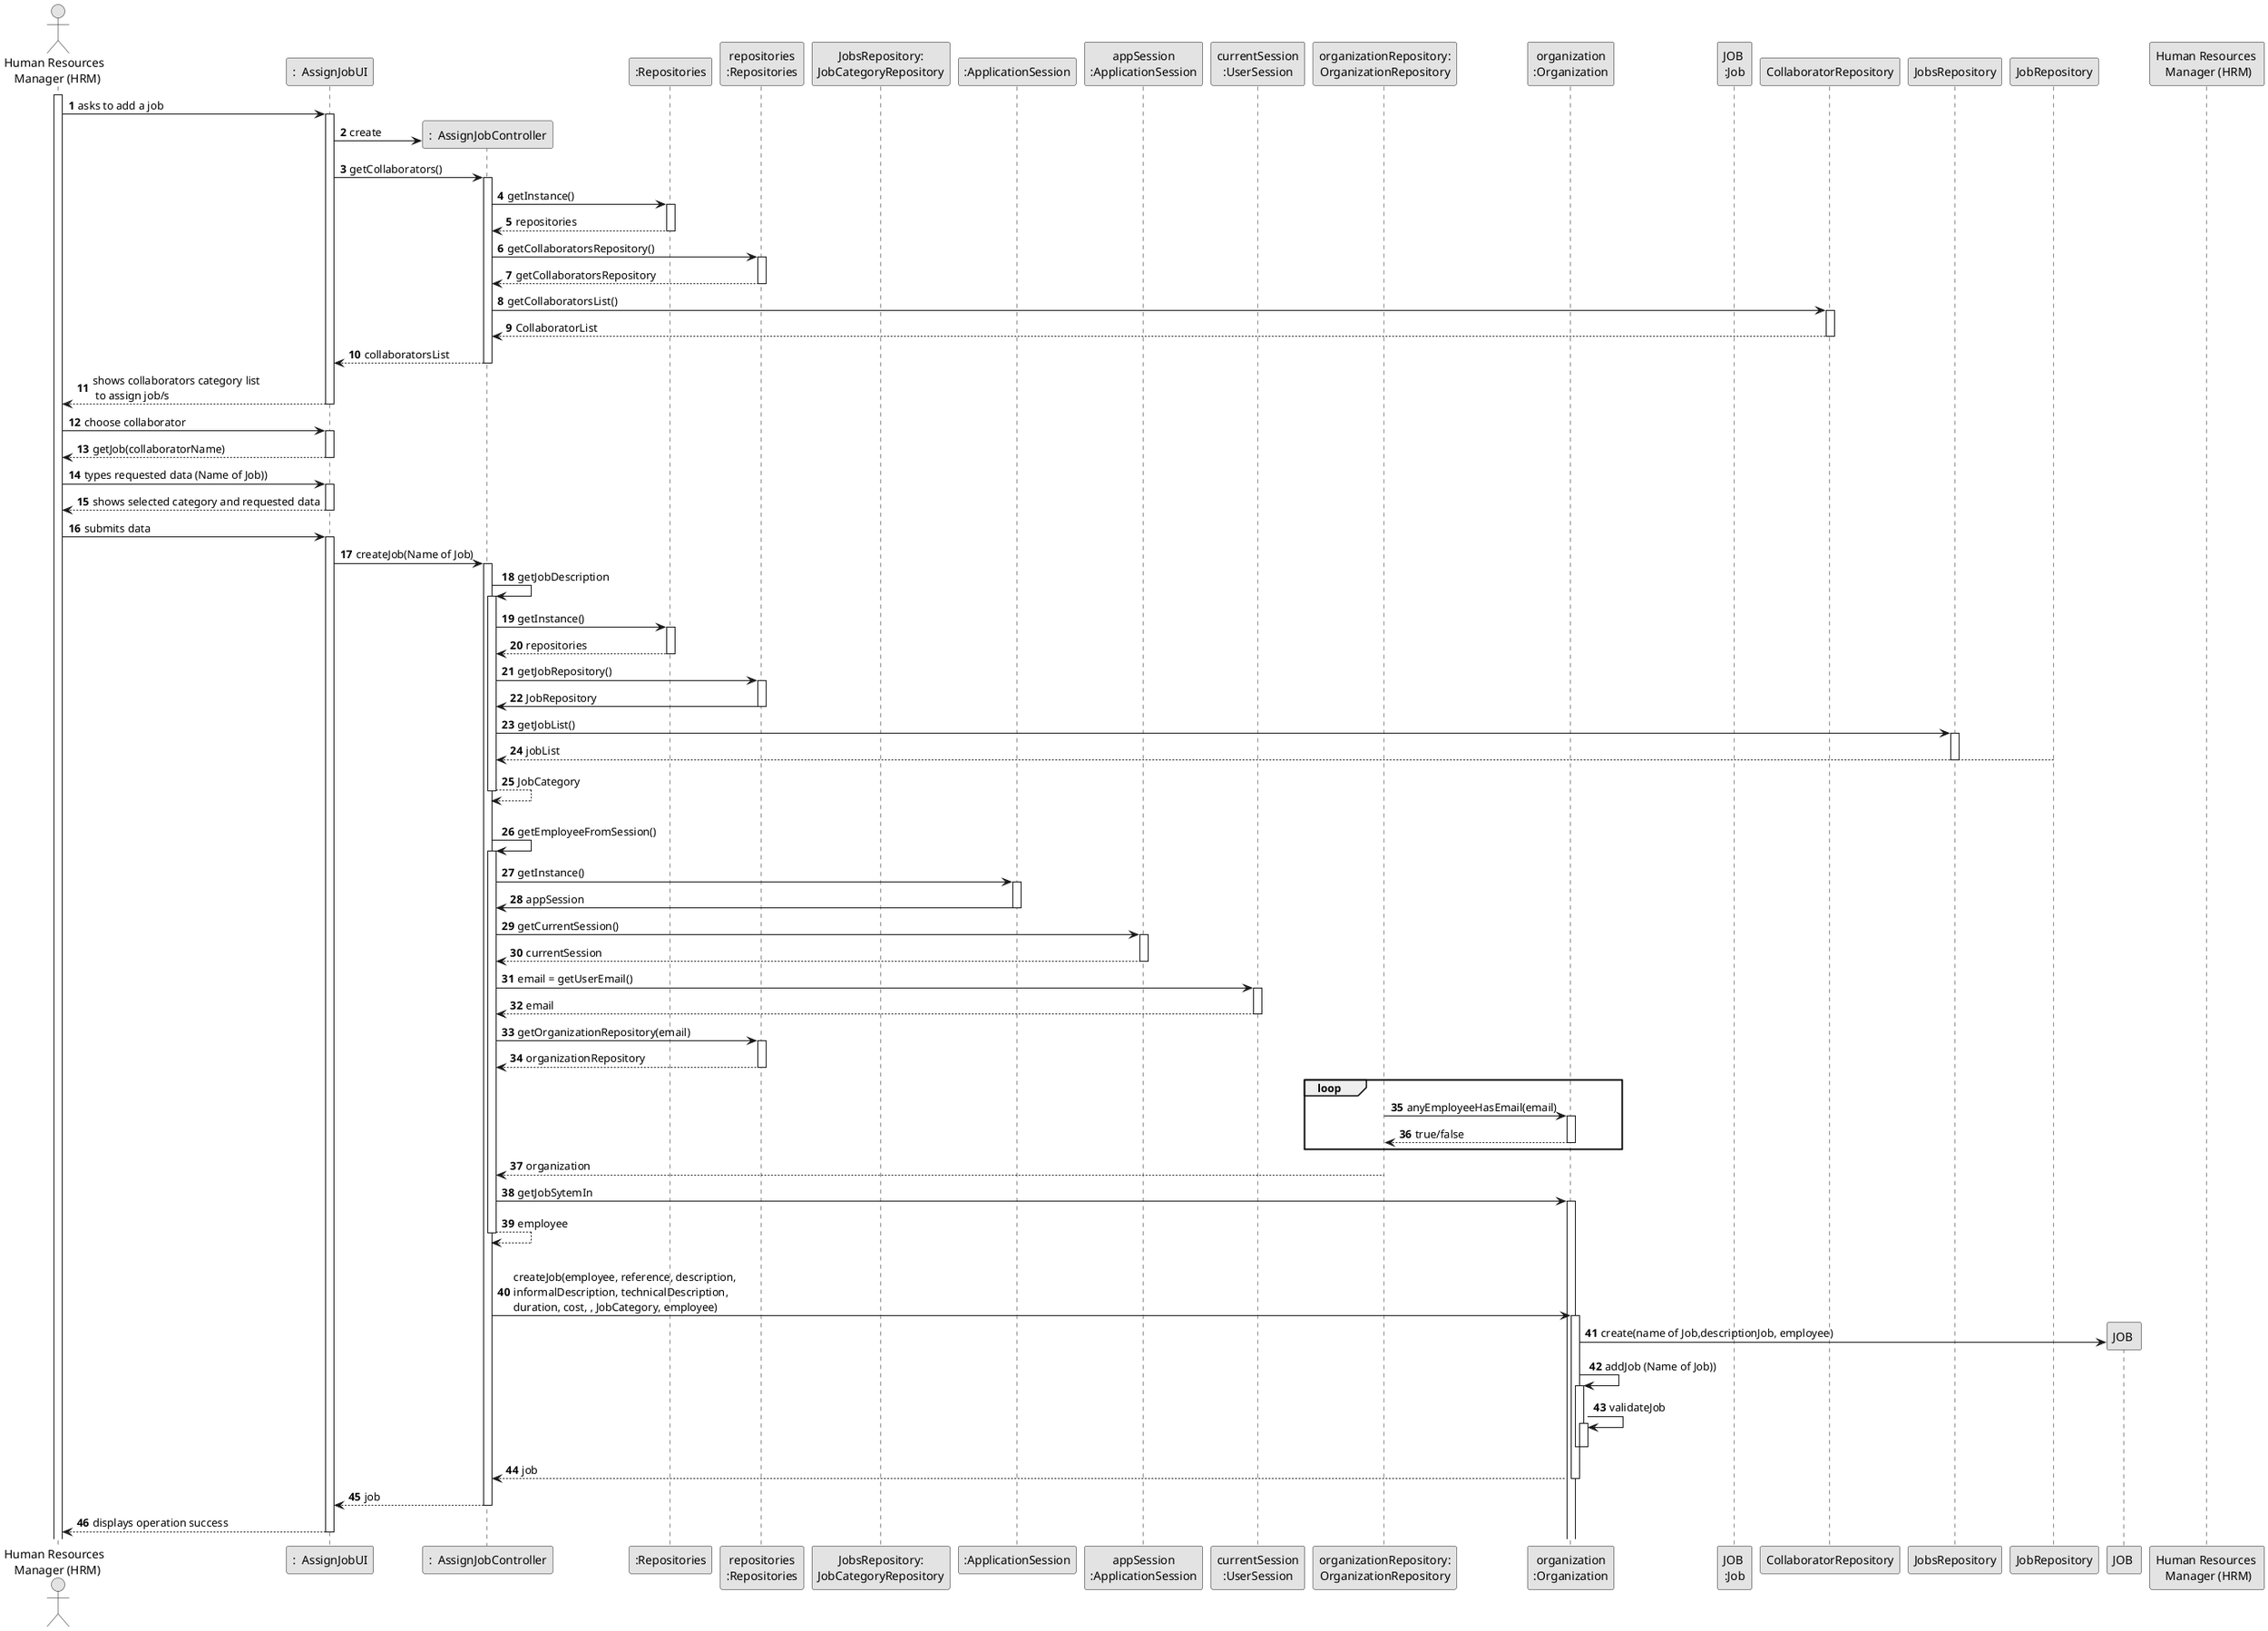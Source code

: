 @startuml
skinparam monochrome true
skinparam packageStyle rectangle
skinparam shadowing false

autonumber

'hide footbox
actor "Human Resources \n Manager (HRM)" as ADM
participant ":  AssignJobUI" as UI
participant ":  AssignJobController" as CTRL
participant ":Repositories" as RepositorySingleton
participant "repositories\n:Repositories" as PLAT
participant "JobsRepository:\nJobCategoryRepository" as JobCategoryRepository
participant ":ApplicationSession" as _APP
participant "appSession\n:ApplicationSession" as APP
participant "currentSession\n:UserSession" as SESSAO
participant "organizationRepository:\nOrganizationRepository" as OrganizationRepository
participant "organization\n:Organization" as ORG
participant "JOB \n:Job" as JOB

activate ADM

        ADM -> UI : asks to add a job

        activate UI

'            UI --> ADM : requests data (reference, description,  informal \n description, technical description, duration, cost)
            'create CTRL
            UI -> CTRL** : create

            UI -> CTRL : getCollaborators()
            activate CTRL

                CTRL -> RepositorySingleton : getInstance()
                activate RepositorySingleton

                    RepositorySingleton --> CTRL: repositories
                deactivate RepositorySingleton

                CTRL -> PLAT : getCollaboratorsRepository()
                activate PLAT

                    PLAT --> CTRL: getCollaboratorsRepository
                deactivate PLAT

                CTRL -> CollaboratorRepository : getCollaboratorsList()
                activate CollaboratorRepository

                    CollaboratorRepository --> CTRL : CollaboratorList
                deactivate CollaboratorRepository

                CTRL --> UI : collaboratorsList
            deactivate CTRL

            UI --> ADM : shows collaborators category list\n to assign job/s
        deactivate UI

    ADM -> UI : choose collaborator
    activate UI

        UI --> ADM : getJob(collaboratorName)
    deactivate UI

    ADM -> UI : types requested data (Name of Job))
    activate UI

        UI --> ADM : shows selected category and requested data
    deactivate UI

    ADM -> UI : submits data
    activate UI

        UI -> CTRL : createJob(Name of Job)
        activate CTRL

            CTRL -> CTRL : getJobDescription
            activate CTRL

                CTRL -> RepositorySingleton : getInstance()
                activate RepositorySingleton

                    RepositorySingleton --> CTRL: repositories
                deactivate RepositorySingleton

                CTRL -> PLAT : getJobRepository()
                activate PLAT

                    PLAT -> CTRL :JobRepository
                deactivate PLAT

                CTRL -> JobsRepository : getJobList()
                activate JobsRepository

                    JobRepository --> CTRL :jobList
                deactivate JobsRepository
                    CTRL --> CTRL : JobCategory
            deactivate CTRL

            |||
            CTRL -> CTRL : getEmployeeFromSession()
            activate CTRL

                CTRL -> _APP: getInstance()
                activate _APP
                    _APP -> CTRL: appSession
                deactivate _APP


                CTRL -> APP: getCurrentSession()
                activate APP

                    APP --> CTRL: currentSession
                deactivate APP

                CTRL -> SESSAO: email = getUserEmail()
                activate SESSAO

                    SESSAO --> CTRL: email
                deactivate SESSAO


                CTRL -> PLAT: getOrganizationRepository(email)
                activate PLAT

                    PLAT --> CTRL: organizationRepository
                deactivate PLAT



                    loop
                        OrganizationRepository -> ORG : anyEmployeeHasEmail(email)
                        activate ORG

                             ORG --> OrganizationRepository : true/false
                        deactivate ORG
                    end
                    OrganizationRepository --> CTRL : organization
                deactivate OrganizationRepository

                CTRL -> ORG: getJobSytemIn
                activate ORG



                CTRL --> CTRL : employee
            deactivate CTRL

            |||
            CTRL -> ORG: createJob(employee, reference, description,\ninformalDescription, technicalDescription,\nduration, cost, , JobCategory, employee)
            activate ORG

                ORG -> "JOB "**: create(name of Job,descriptionJob, employee)
                ORG -> ORG: addJob (Name of Job))


                activate ORG
                    ORG -> ORG: validateJob
                    activate ORG

                    deactivate ORG


                deactivate ORG

                ORG --> CTRL : job

            deactivate ORG

            CTRL --> UI: job
            deactivate CTRL
            UI --> ADM: displays operation success
    deactivate UI

deactivate "Human Resources \n Manager (HRM)"

@enduml